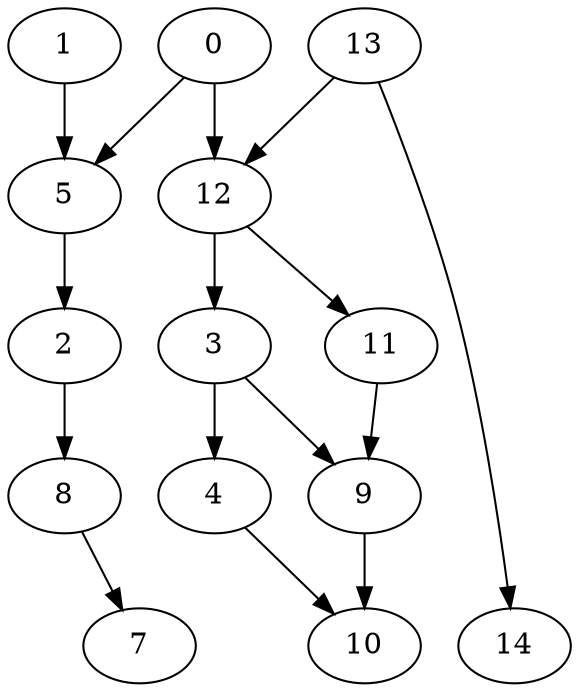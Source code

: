 digraph G {
    0;
    5;
    12;
    2;
    3;
    11;
    8;
    4;
    9;
    1;
    7;
    10;
    13;
    14;
    0 -> 5 [weight=0];
    0 -> 12 [weight=1];
    5 -> 2 [weight=1];
    12 -> 3 [weight=0];
    12 -> 11 [weight=0];
    2 -> 8 [weight=0];
    3 -> 4 [weight=0];
    3 -> 9 [weight=0];
    11 -> 9 [weight=0];
    8 -> 7 [weight=0];
    4 -> 10 [weight=0];
    9 -> 10 [weight=2];
    1 -> 5 [weight=0];
    13 -> 12 [weight=0];
    13 -> 14 [weight=0];
}
